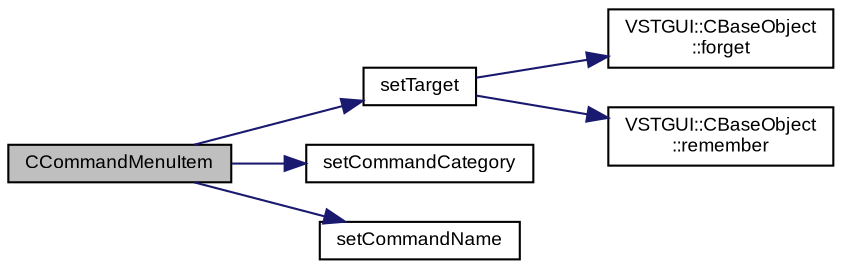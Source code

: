 digraph "CCommandMenuItem"
{
  bgcolor="transparent";
  edge [fontname="Arial",fontsize="9",labelfontname="Arial",labelfontsize="9"];
  node [fontname="Arial",fontsize="9",shape=record];
  rankdir="LR";
  Node1 [label="CCommandMenuItem",height=0.2,width=0.4,color="black", fillcolor="grey75", style="filled" fontcolor="black"];
  Node1 -> Node2 [color="midnightblue",fontsize="9",style="solid",fontname="Arial"];
  Node2 [label="setTarget",height=0.2,width=0.4,color="black",URL="$class_v_s_t_g_u_i_1_1_c_command_menu_item.html#a0ff642d224d37229fcc9c2a959508717"];
  Node2 -> Node3 [color="midnightblue",fontsize="9",style="solid",fontname="Arial"];
  Node3 [label="VSTGUI::CBaseObject\l::forget",height=0.2,width=0.4,color="black",URL="$class_v_s_t_g_u_i_1_1_c_base_object.html#ad63e28fbe95a3458c97c60bfacd47ab8",tooltip="decrease refcount and delete object if refcount == 0 "];
  Node2 -> Node4 [color="midnightblue",fontsize="9",style="solid",fontname="Arial"];
  Node4 [label="VSTGUI::CBaseObject\l::remember",height=0.2,width=0.4,color="black",URL="$class_v_s_t_g_u_i_1_1_c_base_object.html#ada0719d1daaca4af1795018001769311",tooltip="increase refcount "];
  Node1 -> Node5 [color="midnightblue",fontsize="9",style="solid",fontname="Arial"];
  Node5 [label="setCommandCategory",height=0.2,width=0.4,color="black",URL="$class_v_s_t_g_u_i_1_1_c_command_menu_item.html#af92a717d8d6b1c50c3ab0882b253ce58"];
  Node1 -> Node6 [color="midnightblue",fontsize="9",style="solid",fontname="Arial"];
  Node6 [label="setCommandName",height=0.2,width=0.4,color="black",URL="$class_v_s_t_g_u_i_1_1_c_command_menu_item.html#a1edf8e13e04f48933cdc7b624d5001de"];
}
